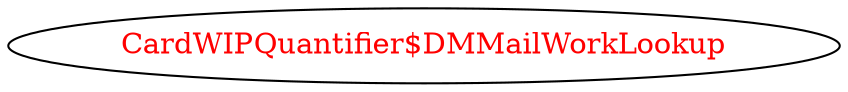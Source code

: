 digraph dependencyGraph {
 concentrate=true;
 ranksep="2.0";
 rankdir="LR"; 
 splines="ortho";
"CardWIPQuantifier$DMMailWorkLookup" [fontcolor="red"];
}